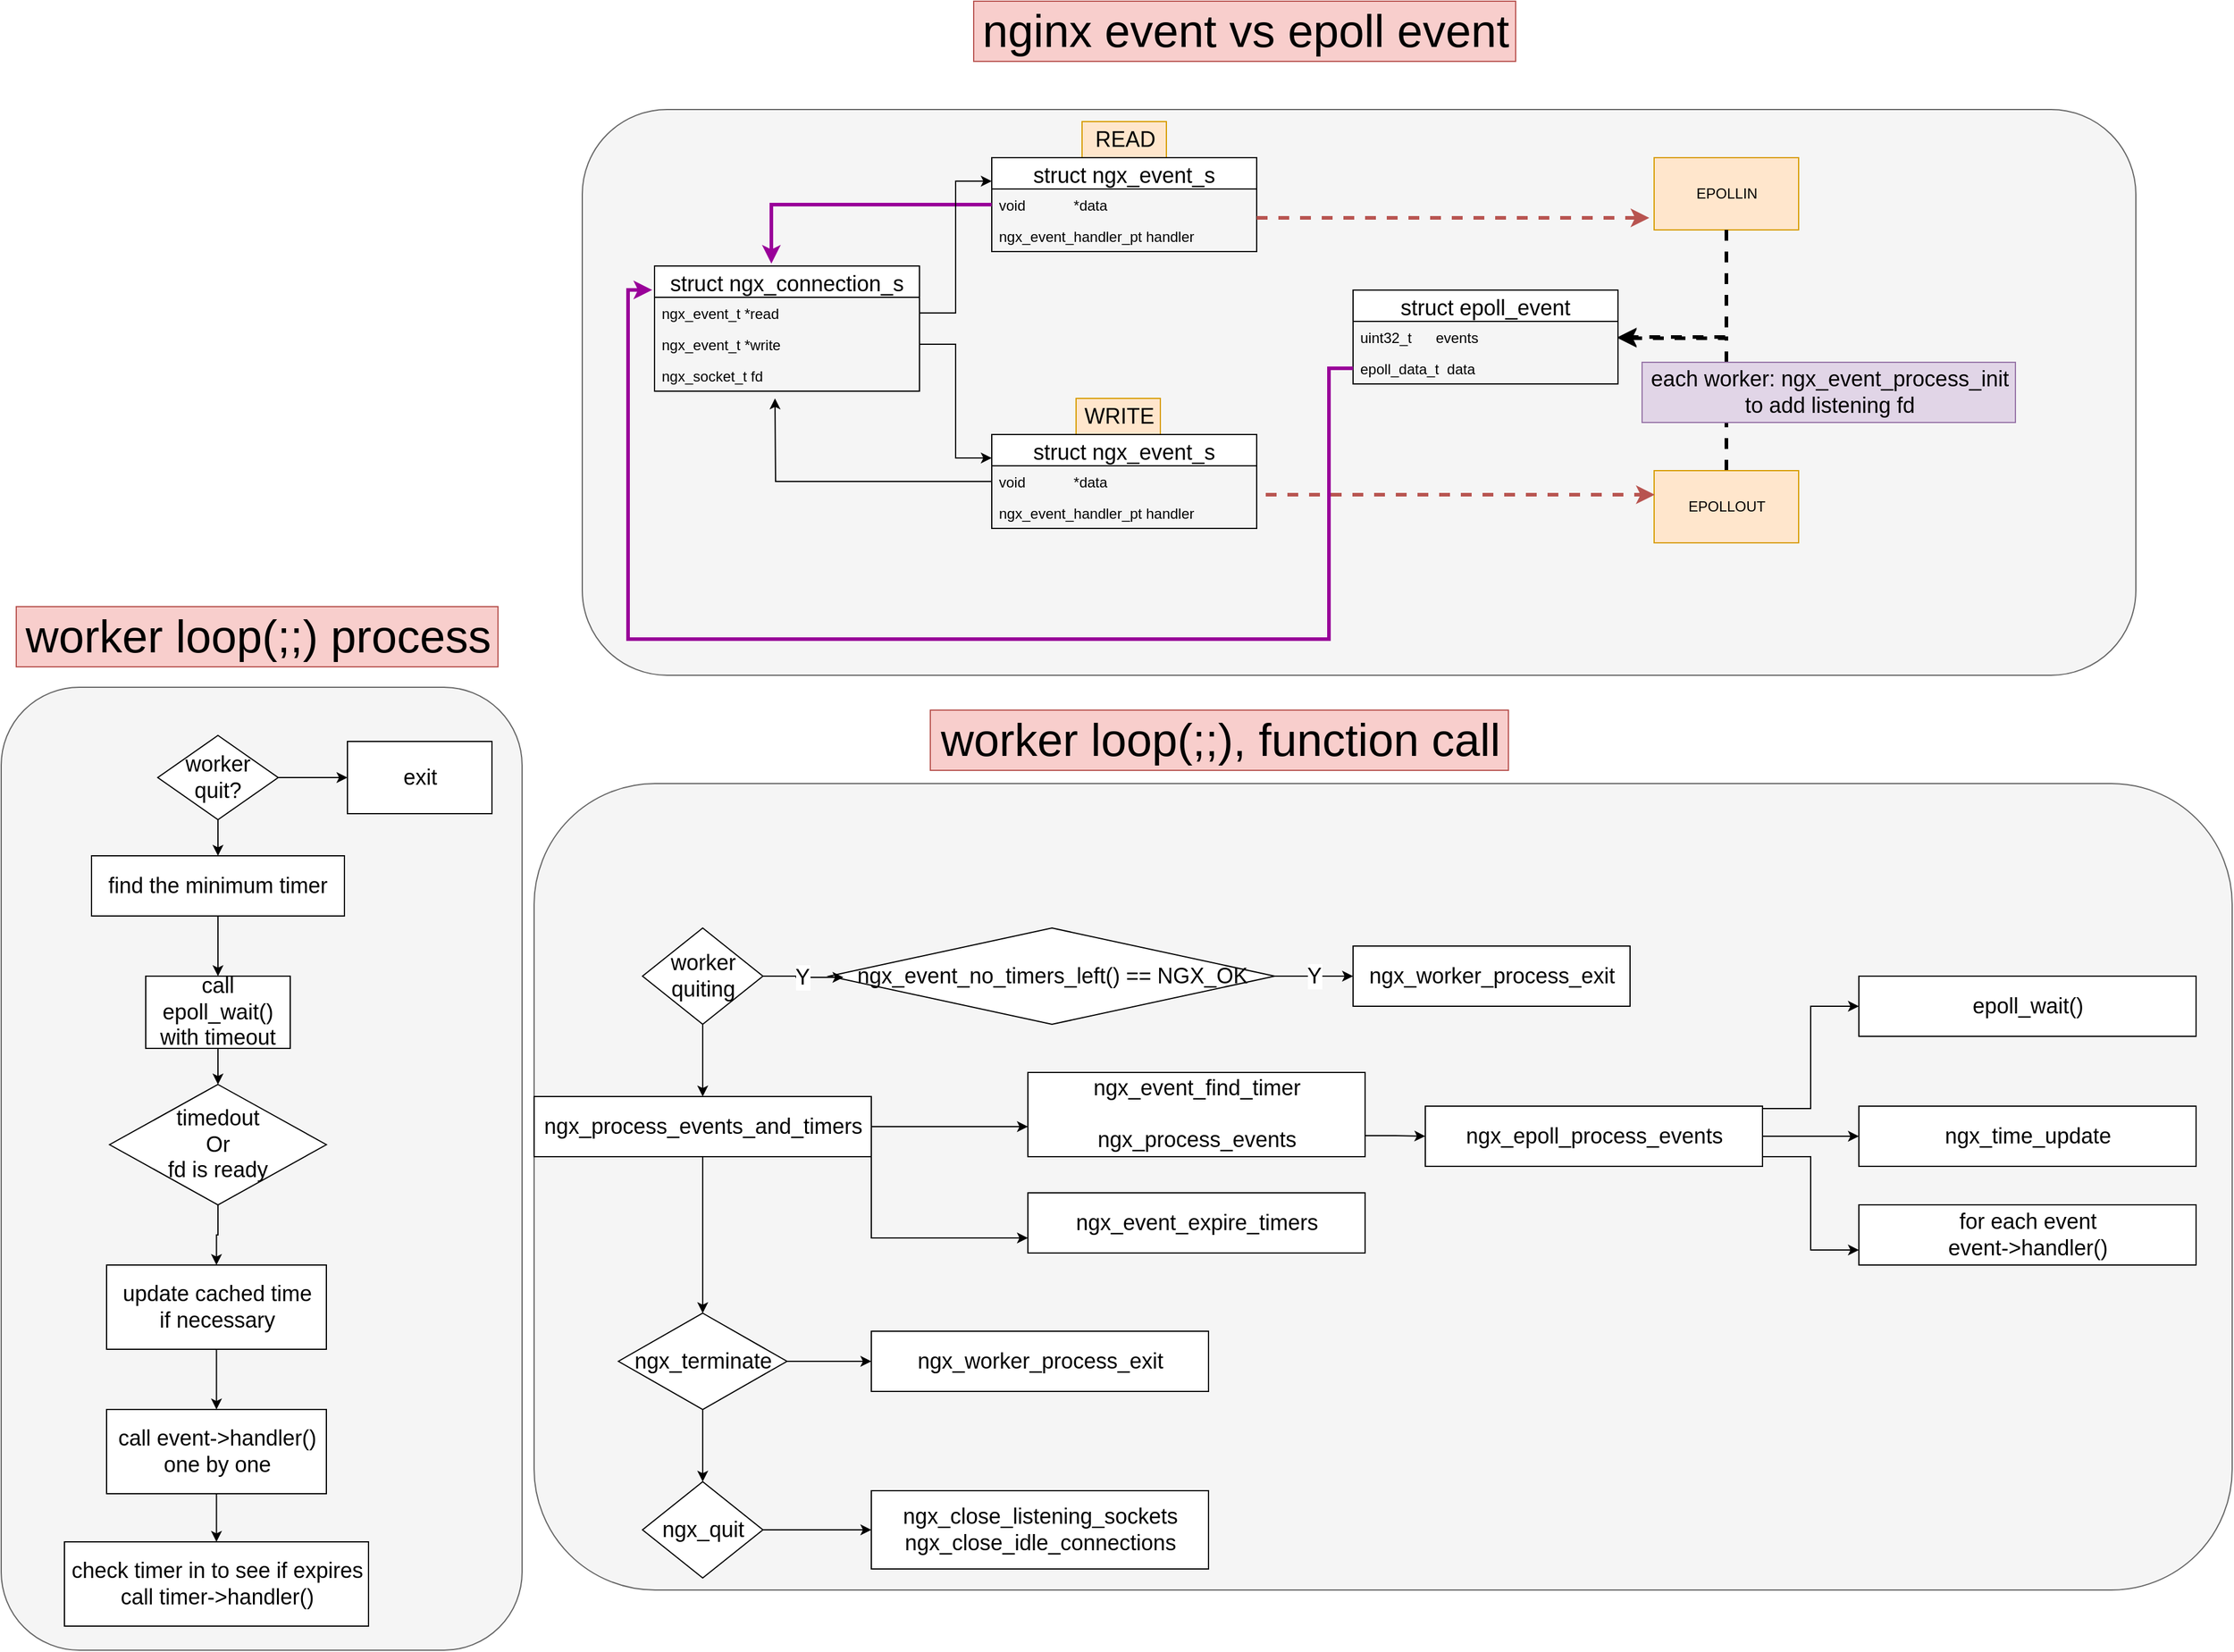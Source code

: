 <mxfile version="13.9.9" type="device"><diagram id="a4knXcsList41o2Caok0" name="Page-1"><mxGraphModel dx="1422" dy="1932" grid="1" gridSize="10" guides="1" tooltips="1" connect="1" arrows="1" fold="1" page="1" pageScale="1" pageWidth="850" pageHeight="1100" math="0" shadow="0"><root><mxCell id="0"/><mxCell id="1" parent="0"/><mxCell id="3kWUG4XFYyotYyXaf7OV-95" value="nginx event vs epoll event" style="text;html=1;align=center;verticalAlign=middle;resizable=0;points=[];autosize=1;fontSize=38;fillColor=#f8cecc;strokeColor=#b85450;" parent="1" vertex="1"><mxGeometry x="1187.5" y="-670" width="450" height="50" as="geometry"/></mxCell><mxCell id="3kWUG4XFYyotYyXaf7OV-97" value="" style="group" parent="1" vertex="1" connectable="0"><mxGeometry x="862.5" y="-580" width="1290" height="470" as="geometry"/></mxCell><mxCell id="3kWUG4XFYyotYyXaf7OV-96" value="" style="group" parent="3kWUG4XFYyotYyXaf7OV-97" vertex="1" connectable="0"><mxGeometry width="1290" height="470" as="geometry"/></mxCell><mxCell id="3kWUG4XFYyotYyXaf7OV-94" value="" style="rounded=1;whiteSpace=wrap;html=1;fontSize=38;fillColor=#f5f5f5;strokeColor=#666666;fontColor=#333333;" parent="3kWUG4XFYyotYyXaf7OV-96" vertex="1"><mxGeometry width="1290" height="470" as="geometry"/></mxCell><mxCell id="3kWUG4XFYyotYyXaf7OV-29" style="edgeStyle=orthogonalEdgeStyle;rounded=0;orthogonalLoop=1;jettySize=auto;html=1;exitX=0;exitY=0.5;exitDx=0;exitDy=0;" parent="3kWUG4XFYyotYyXaf7OV-96" source="3kWUG4XFYyotYyXaf7OV-25" edge="1"><mxGeometry relative="1" as="geometry"><mxPoint x="160" y="240" as="targetPoint"/></mxGeometry></mxCell><mxCell id="3kWUG4XFYyotYyXaf7OV-33" value="EPOLLIN" style="rounded=0;whiteSpace=wrap;html=1;fillColor=#ffe6cc;strokeColor=#d79b00;" parent="3kWUG4XFYyotYyXaf7OV-96" vertex="1"><mxGeometry x="890" y="40" width="120" height="60" as="geometry"/></mxCell><mxCell id="3kWUG4XFYyotYyXaf7OV-42" style="edgeStyle=orthogonalEdgeStyle;rounded=0;orthogonalLoop=1;jettySize=auto;html=1;exitX=0.5;exitY=0;exitDx=0;exitDy=0;dashed=1;strokeWidth=3;" parent="3kWUG4XFYyotYyXaf7OV-96" source="3kWUG4XFYyotYyXaf7OV-34" edge="1"><mxGeometry relative="1" as="geometry"><mxPoint x="860" y="190" as="targetPoint"/><Array as="points"><mxPoint x="950" y="190"/></Array></mxGeometry></mxCell><mxCell id="3kWUG4XFYyotYyXaf7OV-34" value="EPOLLOUT" style="rounded=0;whiteSpace=wrap;html=1;fillColor=#ffe6cc;strokeColor=#d79b00;" parent="3kWUG4XFYyotYyXaf7OV-96" vertex="1"><mxGeometry x="890" y="300" width="120" height="60" as="geometry"/></mxCell><mxCell id="3kWUG4XFYyotYyXaf7OV-37" style="edgeStyle=orthogonalEdgeStyle;rounded=0;orthogonalLoop=1;jettySize=auto;html=1;strokeWidth=3;dashed=1;fillColor=#f8cecc;strokeColor=#b85450;" parent="3kWUG4XFYyotYyXaf7OV-96" edge="1"><mxGeometry relative="1" as="geometry"><mxPoint x="890.5" y="320" as="targetPoint"/><mxPoint x="567.5" y="320" as="sourcePoint"/><Array as="points"><mxPoint x="890" y="320"/></Array></mxGeometry></mxCell><mxCell id="3kWUG4XFYyotYyXaf7OV-43" value="READ" style="text;html=1;align=center;verticalAlign=middle;resizable=0;points=[];autosize=1;fontSize=18;fillColor=#ffe6cc;strokeColor=#d79b00;" parent="3kWUG4XFYyotYyXaf7OV-96" vertex="1"><mxGeometry x="415" y="10" width="70" height="30" as="geometry"/></mxCell><mxCell id="3kWUG4XFYyotYyXaf7OV-44" value="WRITE" style="text;html=1;align=center;verticalAlign=middle;resizable=0;points=[];autosize=1;fontSize=18;fillColor=#ffe6cc;strokeColor=#d79b00;" parent="3kWUG4XFYyotYyXaf7OV-96" vertex="1"><mxGeometry x="410" y="240" width="70" height="30" as="geometry"/></mxCell><mxCell id="3kWUG4XFYyotYyXaf7OV-47" value="each worker: ngx_event_process_init&lt;br&gt;to add listening fd" style="text;html=1;align=center;verticalAlign=middle;resizable=0;points=[];autosize=1;fontSize=18;fillColor=#e1d5e7;strokeColor=#9673a6;" parent="3kWUG4XFYyotYyXaf7OV-96" vertex="1"><mxGeometry x="880" y="210" width="310" height="50" as="geometry"/></mxCell><mxCell id="3kWUG4XFYyotYyXaf7OV-13" value="struct ngx_connection_s" style="swimlane;fontStyle=0;childLayout=stackLayout;horizontal=1;startSize=26;horizontalStack=0;resizeParent=1;resizeParentMax=0;resizeLast=0;collapsible=1;marginBottom=0;align=center;fontSize=18;" parent="3kWUG4XFYyotYyXaf7OV-96" vertex="1"><mxGeometry x="60" y="130" width="220" height="104" as="geometry"/></mxCell><mxCell id="3kWUG4XFYyotYyXaf7OV-14" value="ngx_event_t        *read" style="text;strokeColor=none;fillColor=none;spacingLeft=4;spacingRight=4;overflow=hidden;rotatable=0;points=[[0,0.5],[1,0.5]];portConstraint=eastwest;fontSize=12;" parent="3kWUG4XFYyotYyXaf7OV-13" vertex="1"><mxGeometry y="26" width="220" height="26" as="geometry"/></mxCell><mxCell id="3kWUG4XFYyotYyXaf7OV-15" value="ngx_event_t        *write" style="text;strokeColor=none;fillColor=none;spacingLeft=4;spacingRight=4;overflow=hidden;rotatable=0;points=[[0,0.5],[1,0.5]];portConstraint=eastwest;fontSize=12;" parent="3kWUG4XFYyotYyXaf7OV-13" vertex="1"><mxGeometry y="52" width="220" height="26" as="geometry"/></mxCell><mxCell id="3kWUG4XFYyotYyXaf7OV-16" value="ngx_socket_t        fd" style="text;strokeColor=none;fillColor=none;spacingLeft=4;spacingRight=4;overflow=hidden;rotatable=0;points=[[0,0.5],[1,0.5]];portConstraint=eastwest;fontSize=12;" parent="3kWUG4XFYyotYyXaf7OV-13" vertex="1"><mxGeometry y="78" width="220" height="26" as="geometry"/></mxCell><mxCell id="3kWUG4XFYyotYyXaf7OV-21" value="struct epoll_event" style="swimlane;fontStyle=0;childLayout=stackLayout;horizontal=1;startSize=26;horizontalStack=0;resizeParent=1;resizeParentMax=0;resizeLast=0;collapsible=1;marginBottom=0;align=center;fontSize=18;" parent="3kWUG4XFYyotYyXaf7OV-96" vertex="1"><mxGeometry x="640" y="150" width="220" height="78" as="geometry"/></mxCell><mxCell id="3kWUG4XFYyotYyXaf7OV-22" value="uint32_t      events" style="text;strokeColor=none;fillColor=none;spacingLeft=4;spacingRight=4;overflow=hidden;rotatable=0;points=[[0,0.5],[1,0.5]];portConstraint=eastwest;fontSize=12;" parent="3kWUG4XFYyotYyXaf7OV-21" vertex="1"><mxGeometry y="26" width="220" height="26" as="geometry"/></mxCell><mxCell id="3kWUG4XFYyotYyXaf7OV-23" value="epoll_data_t  data" style="text;strokeColor=none;fillColor=none;spacingLeft=4;spacingRight=4;overflow=hidden;rotatable=0;points=[[0,0.5],[1,0.5]];portConstraint=eastwest;fontSize=12;" parent="3kWUG4XFYyotYyXaf7OV-21" vertex="1"><mxGeometry y="52" width="220" height="26" as="geometry"/></mxCell><mxCell id="3kWUG4XFYyotYyXaf7OV-41" style="edgeStyle=orthogonalEdgeStyle;rounded=0;orthogonalLoop=1;jettySize=auto;html=1;entryX=1;entryY=0.5;entryDx=0;entryDy=0;dashed=1;strokeWidth=3;" parent="3kWUG4XFYyotYyXaf7OV-96" source="3kWUG4XFYyotYyXaf7OV-33" target="3kWUG4XFYyotYyXaf7OV-22" edge="1"><mxGeometry relative="1" as="geometry"/></mxCell><mxCell id="3kWUG4XFYyotYyXaf7OV-31" style="edgeStyle=orthogonalEdgeStyle;rounded=0;orthogonalLoop=1;jettySize=auto;html=1;strokeWidth=3;fillColor=#f5f5f5;entryX=0.045;entryY=0.319;entryDx=0;entryDy=0;entryPerimeter=0;strokeColor=#990099;" parent="3kWUG4XFYyotYyXaf7OV-96" source="3kWUG4XFYyotYyXaf7OV-23" target="3kWUG4XFYyotYyXaf7OV-94" edge="1"><mxGeometry relative="1" as="geometry"><mxPoint x="650" y="221" as="sourcePoint"/><Array as="points"><mxPoint x="620" y="215"/><mxPoint x="620" y="440"/><mxPoint x="38" y="440"/><mxPoint x="38" y="150"/></Array></mxGeometry></mxCell><mxCell id="3kWUG4XFYyotYyXaf7OV-17" value="struct ngx_event_s" style="swimlane;fontStyle=0;childLayout=stackLayout;horizontal=1;startSize=26;horizontalStack=0;resizeParent=1;resizeParentMax=0;resizeLast=0;collapsible=1;marginBottom=0;align=center;fontSize=18;" parent="3kWUG4XFYyotYyXaf7OV-96" vertex="1"><mxGeometry x="340" y="40" width="220" height="78" as="geometry"/></mxCell><mxCell id="3kWUG4XFYyotYyXaf7OV-19" value="void            *data" style="text;strokeColor=none;fillColor=none;spacingLeft=4;spacingRight=4;overflow=hidden;rotatable=0;points=[[0,0.5],[1,0.5]];portConstraint=eastwest;fontSize=12;" parent="3kWUG4XFYyotYyXaf7OV-17" vertex="1"><mxGeometry y="26" width="220" height="26" as="geometry"/></mxCell><mxCell id="3kWUG4XFYyotYyXaf7OV-20" value="ngx_event_handler_pt  handler" style="text;strokeColor=none;fillColor=none;spacingLeft=4;spacingRight=4;overflow=hidden;rotatable=0;points=[[0,0.5],[1,0.5]];portConstraint=eastwest;fontSize=12;" parent="3kWUG4XFYyotYyXaf7OV-17" vertex="1"><mxGeometry y="52" width="220" height="26" as="geometry"/></mxCell><mxCell id="3kWUG4XFYyotYyXaf7OV-30" style="edgeStyle=orthogonalEdgeStyle;rounded=0;orthogonalLoop=1;jettySize=auto;html=1;exitX=0;exitY=0.5;exitDx=0;exitDy=0;entryX=0.441;entryY=-0.019;entryDx=0;entryDy=0;entryPerimeter=0;strokeColor=#990099;strokeWidth=3;" parent="3kWUG4XFYyotYyXaf7OV-96" source="3kWUG4XFYyotYyXaf7OV-19" target="3kWUG4XFYyotYyXaf7OV-13" edge="1"><mxGeometry relative="1" as="geometry"/></mxCell><mxCell id="3kWUG4XFYyotYyXaf7OV-36" style="edgeStyle=orthogonalEdgeStyle;rounded=0;orthogonalLoop=1;jettySize=auto;html=1;strokeWidth=3;dashed=1;fillColor=#f8cecc;strokeColor=#b85450;entryX=-0.033;entryY=0.833;entryDx=0;entryDy=0;entryPerimeter=0;" parent="3kWUG4XFYyotYyXaf7OV-96" source="3kWUG4XFYyotYyXaf7OV-17" target="3kWUG4XFYyotYyXaf7OV-33" edge="1"><mxGeometry relative="1" as="geometry"><mxPoint x="857.5" y="90" as="targetPoint"/><Array as="points"><mxPoint x="886" y="90"/></Array></mxGeometry></mxCell><mxCell id="3kWUG4XFYyotYyXaf7OV-27" style="edgeStyle=orthogonalEdgeStyle;rounded=0;orthogonalLoop=1;jettySize=auto;html=1;exitX=1;exitY=0.5;exitDx=0;exitDy=0;entryX=0;entryY=0.25;entryDx=0;entryDy=0;" parent="3kWUG4XFYyotYyXaf7OV-96" source="3kWUG4XFYyotYyXaf7OV-14" target="3kWUG4XFYyotYyXaf7OV-17" edge="1"><mxGeometry relative="1" as="geometry"/></mxCell><mxCell id="3kWUG4XFYyotYyXaf7OV-24" value="struct ngx_event_s" style="swimlane;fontStyle=0;childLayout=stackLayout;horizontal=1;startSize=26;horizontalStack=0;resizeParent=1;resizeParentMax=0;resizeLast=0;collapsible=1;marginBottom=0;align=center;fontSize=18;" parent="3kWUG4XFYyotYyXaf7OV-96" vertex="1"><mxGeometry x="340" y="270" width="220" height="78" as="geometry"/></mxCell><mxCell id="3kWUG4XFYyotYyXaf7OV-25" value="void            *data" style="text;strokeColor=none;fillColor=none;spacingLeft=4;spacingRight=4;overflow=hidden;rotatable=0;points=[[0,0.5],[1,0.5]];portConstraint=eastwest;fontSize=12;" parent="3kWUG4XFYyotYyXaf7OV-24" vertex="1"><mxGeometry y="26" width="220" height="26" as="geometry"/></mxCell><mxCell id="3kWUG4XFYyotYyXaf7OV-26" value="ngx_event_handler_pt  handler" style="text;strokeColor=none;fillColor=none;spacingLeft=4;spacingRight=4;overflow=hidden;rotatable=0;points=[[0,0.5],[1,0.5]];portConstraint=eastwest;fontSize=12;" parent="3kWUG4XFYyotYyXaf7OV-24" vertex="1"><mxGeometry y="52" width="220" height="26" as="geometry"/></mxCell><mxCell id="3kWUG4XFYyotYyXaf7OV-28" style="edgeStyle=orthogonalEdgeStyle;rounded=0;orthogonalLoop=1;jettySize=auto;html=1;exitX=1;exitY=0.5;exitDx=0;exitDy=0;entryX=0;entryY=0.25;entryDx=0;entryDy=0;" parent="3kWUG4XFYyotYyXaf7OV-96" source="3kWUG4XFYyotYyXaf7OV-15" target="3kWUG4XFYyotYyXaf7OV-24" edge="1"><mxGeometry relative="1" as="geometry"/></mxCell><mxCell id="3kWUG4XFYyotYyXaf7OV-98" value="" style="group" parent="1" vertex="1" connectable="0"><mxGeometry x="822.5" y="-81" width="1410" height="731" as="geometry"/></mxCell><mxCell id="3kWUG4XFYyotYyXaf7OV-92" value="" style="rounded=1;whiteSpace=wrap;html=1;fontSize=38;fillColor=#f5f5f5;strokeColor=#666666;fontColor=#333333;" parent="3kWUG4XFYyotYyXaf7OV-98" vertex="1"><mxGeometry y="61" width="1410" height="670" as="geometry"/></mxCell><mxCell id="3kWUG4XFYyotYyXaf7OV-56" value="worker&lt;br&gt;quiting" style="rhombus;whiteSpace=wrap;html=1;fontSize=18;" parent="3kWUG4XFYyotYyXaf7OV-98" vertex="1"><mxGeometry x="90" y="181" width="100" height="80" as="geometry"/></mxCell><mxCell id="3kWUG4XFYyotYyXaf7OV-57" value="ngx_event_no_timers_left() == NGX_OK" style="rhombus;whiteSpace=wrap;html=1;fontSize=18;" parent="3kWUG4XFYyotYyXaf7OV-98" vertex="1"><mxGeometry x="245" y="181" width="370" height="80" as="geometry"/></mxCell><mxCell id="3kWUG4XFYyotYyXaf7OV-77" value="Y" style="edgeStyle=orthogonalEdgeStyle;rounded=0;orthogonalLoop=1;jettySize=auto;html=1;exitX=1;exitY=0.5;exitDx=0;exitDy=0;entryX=0.032;entryY=0.513;entryDx=0;entryDy=0;entryPerimeter=0;strokeWidth=1;fontSize=18;" parent="3kWUG4XFYyotYyXaf7OV-98" source="3kWUG4XFYyotYyXaf7OV-56" target="3kWUG4XFYyotYyXaf7OV-57" edge="1"><mxGeometry relative="1" as="geometry"/></mxCell><mxCell id="3kWUG4XFYyotYyXaf7OV-58" value="ngx_worker_process_exit" style="rounded=0;whiteSpace=wrap;html=1;fontSize=18;" parent="3kWUG4XFYyotYyXaf7OV-98" vertex="1"><mxGeometry x="680" y="196" width="230" height="50" as="geometry"/></mxCell><mxCell id="3kWUG4XFYyotYyXaf7OV-78" value="Y" style="edgeStyle=orthogonalEdgeStyle;rounded=0;orthogonalLoop=1;jettySize=auto;html=1;exitX=1;exitY=0.5;exitDx=0;exitDy=0;entryX=0;entryY=0.5;entryDx=0;entryDy=0;strokeWidth=1;fontSize=18;" parent="3kWUG4XFYyotYyXaf7OV-98" source="3kWUG4XFYyotYyXaf7OV-57" target="3kWUG4XFYyotYyXaf7OV-58" edge="1"><mxGeometry relative="1" as="geometry"/></mxCell><mxCell id="3kWUG4XFYyotYyXaf7OV-59" value="ngx_process_events_and_timers" style="rounded=0;whiteSpace=wrap;html=1;fontSize=18;" parent="3kWUG4XFYyotYyXaf7OV-98" vertex="1"><mxGeometry y="321" width="280" height="50" as="geometry"/></mxCell><mxCell id="3kWUG4XFYyotYyXaf7OV-79" style="edgeStyle=orthogonalEdgeStyle;rounded=0;orthogonalLoop=1;jettySize=auto;html=1;exitX=0.5;exitY=1;exitDx=0;exitDy=0;strokeWidth=1;fontSize=18;" parent="3kWUG4XFYyotYyXaf7OV-98" source="3kWUG4XFYyotYyXaf7OV-56" target="3kWUG4XFYyotYyXaf7OV-59" edge="1"><mxGeometry relative="1" as="geometry"/></mxCell><mxCell id="3kWUG4XFYyotYyXaf7OV-60" value="ngx_terminate" style="rhombus;whiteSpace=wrap;html=1;fontSize=18;" parent="3kWUG4XFYyotYyXaf7OV-98" vertex="1"><mxGeometry x="70" y="501" width="140" height="80" as="geometry"/></mxCell><mxCell id="3kWUG4XFYyotYyXaf7OV-83" style="edgeStyle=orthogonalEdgeStyle;rounded=0;orthogonalLoop=1;jettySize=auto;html=1;entryX=0.5;entryY=0;entryDx=0;entryDy=0;strokeWidth=1;fontSize=18;" parent="3kWUG4XFYyotYyXaf7OV-98" source="3kWUG4XFYyotYyXaf7OV-59" target="3kWUG4XFYyotYyXaf7OV-60" edge="1"><mxGeometry relative="1" as="geometry"/></mxCell><mxCell id="3kWUG4XFYyotYyXaf7OV-61" value="ngx_quit" style="rhombus;whiteSpace=wrap;html=1;fontSize=18;" parent="3kWUG4XFYyotYyXaf7OV-98" vertex="1"><mxGeometry x="90" y="641" width="100" height="80" as="geometry"/></mxCell><mxCell id="3kWUG4XFYyotYyXaf7OV-85" style="edgeStyle=orthogonalEdgeStyle;rounded=0;orthogonalLoop=1;jettySize=auto;html=1;exitX=0.5;exitY=1;exitDx=0;exitDy=0;strokeWidth=1;fontSize=18;" parent="3kWUG4XFYyotYyXaf7OV-98" source="3kWUG4XFYyotYyXaf7OV-60" target="3kWUG4XFYyotYyXaf7OV-61" edge="1"><mxGeometry relative="1" as="geometry"/></mxCell><mxCell id="3kWUG4XFYyotYyXaf7OV-62" value="ngx_worker_process_exit" style="rounded=0;whiteSpace=wrap;html=1;fontSize=18;" parent="3kWUG4XFYyotYyXaf7OV-98" vertex="1"><mxGeometry x="280" y="516" width="280" height="50" as="geometry"/></mxCell><mxCell id="3kWUG4XFYyotYyXaf7OV-84" style="edgeStyle=orthogonalEdgeStyle;rounded=0;orthogonalLoop=1;jettySize=auto;html=1;entryX=0;entryY=0.5;entryDx=0;entryDy=0;strokeWidth=1;fontSize=18;" parent="3kWUG4XFYyotYyXaf7OV-98" source="3kWUG4XFYyotYyXaf7OV-60" target="3kWUG4XFYyotYyXaf7OV-62" edge="1"><mxGeometry relative="1" as="geometry"/></mxCell><mxCell id="3kWUG4XFYyotYyXaf7OV-63" value="&lt;div&gt;ngx_close_listening_sockets&lt;/div&gt;&lt;div&gt;ngx_close_idle_connections&lt;br&gt;&lt;/div&gt;" style="rounded=0;whiteSpace=wrap;html=1;fontSize=18;" parent="3kWUG4XFYyotYyXaf7OV-98" vertex="1"><mxGeometry x="280" y="648.5" width="280" height="65" as="geometry"/></mxCell><mxCell id="3kWUG4XFYyotYyXaf7OV-86" style="edgeStyle=orthogonalEdgeStyle;rounded=0;orthogonalLoop=1;jettySize=auto;html=1;exitX=1;exitY=0.5;exitDx=0;exitDy=0;entryX=0;entryY=0.5;entryDx=0;entryDy=0;strokeWidth=1;fontSize=18;" parent="3kWUG4XFYyotYyXaf7OV-98" source="3kWUG4XFYyotYyXaf7OV-61" target="3kWUG4XFYyotYyXaf7OV-63" edge="1"><mxGeometry relative="1" as="geometry"/></mxCell><mxCell id="3kWUG4XFYyotYyXaf7OV-64" value="ngx_event_find_timer&lt;br&gt;&lt;br&gt;ngx_process_events" style="rounded=0;whiteSpace=wrap;html=1;fontSize=18;" parent="3kWUG4XFYyotYyXaf7OV-98" vertex="1"><mxGeometry x="410" y="301" width="280" height="70" as="geometry"/></mxCell><mxCell id="3kWUG4XFYyotYyXaf7OV-80" style="edgeStyle=orthogonalEdgeStyle;rounded=0;orthogonalLoop=1;jettySize=auto;html=1;entryX=0;entryY=0.643;entryDx=0;entryDy=0;entryPerimeter=0;strokeWidth=1;fontSize=18;" parent="3kWUG4XFYyotYyXaf7OV-98" source="3kWUG4XFYyotYyXaf7OV-59" target="3kWUG4XFYyotYyXaf7OV-64" edge="1"><mxGeometry relative="1" as="geometry"/></mxCell><mxCell id="3kWUG4XFYyotYyXaf7OV-65" value="ngx_event_expire_timers" style="rounded=0;whiteSpace=wrap;html=1;fontSize=18;" parent="3kWUG4XFYyotYyXaf7OV-98" vertex="1"><mxGeometry x="410" y="401" width="280" height="50" as="geometry"/></mxCell><mxCell id="3kWUG4XFYyotYyXaf7OV-81" style="edgeStyle=orthogonalEdgeStyle;rounded=0;orthogonalLoop=1;jettySize=auto;html=1;exitX=1;exitY=1;exitDx=0;exitDy=0;entryX=0;entryY=0.75;entryDx=0;entryDy=0;strokeWidth=1;fontSize=18;" parent="3kWUG4XFYyotYyXaf7OV-98" source="3kWUG4XFYyotYyXaf7OV-59" target="3kWUG4XFYyotYyXaf7OV-65" edge="1"><mxGeometry relative="1" as="geometry"/></mxCell><mxCell id="3kWUG4XFYyotYyXaf7OV-66" value="ngx_epoll_process_events" style="rounded=0;whiteSpace=wrap;html=1;fontSize=18;" parent="3kWUG4XFYyotYyXaf7OV-98" vertex="1"><mxGeometry x="740" y="329" width="280" height="50" as="geometry"/></mxCell><mxCell id="3kWUG4XFYyotYyXaf7OV-82" style="edgeStyle=orthogonalEdgeStyle;rounded=0;orthogonalLoop=1;jettySize=auto;html=1;exitX=1;exitY=0.75;exitDx=0;exitDy=0;entryX=0;entryY=0.5;entryDx=0;entryDy=0;strokeWidth=1;fontSize=18;" parent="3kWUG4XFYyotYyXaf7OV-98" source="3kWUG4XFYyotYyXaf7OV-64" target="3kWUG4XFYyotYyXaf7OV-66" edge="1"><mxGeometry relative="1" as="geometry"/></mxCell><mxCell id="3kWUG4XFYyotYyXaf7OV-67" value="epoll_wait()" style="rounded=0;whiteSpace=wrap;html=1;fontSize=18;" parent="3kWUG4XFYyotYyXaf7OV-98" vertex="1"><mxGeometry x="1100" y="221" width="280" height="50" as="geometry"/></mxCell><mxCell id="3kWUG4XFYyotYyXaf7OV-87" style="edgeStyle=orthogonalEdgeStyle;rounded=0;orthogonalLoop=1;jettySize=auto;html=1;entryX=0;entryY=0.5;entryDx=0;entryDy=0;strokeWidth=1;fontSize=18;" parent="3kWUG4XFYyotYyXaf7OV-98" source="3kWUG4XFYyotYyXaf7OV-66" target="3kWUG4XFYyotYyXaf7OV-67" edge="1"><mxGeometry relative="1" as="geometry"><Array as="points"><mxPoint x="1060" y="331"/><mxPoint x="1060" y="246"/></Array></mxGeometry></mxCell><mxCell id="3kWUG4XFYyotYyXaf7OV-68" value="ngx_time_update" style="rounded=0;whiteSpace=wrap;html=1;fontSize=18;" parent="3kWUG4XFYyotYyXaf7OV-98" vertex="1"><mxGeometry x="1100" y="329" width="280" height="50" as="geometry"/></mxCell><mxCell id="3kWUG4XFYyotYyXaf7OV-88" style="edgeStyle=orthogonalEdgeStyle;rounded=0;orthogonalLoop=1;jettySize=auto;html=1;entryX=0;entryY=0.5;entryDx=0;entryDy=0;strokeWidth=1;fontSize=18;" parent="3kWUG4XFYyotYyXaf7OV-98" source="3kWUG4XFYyotYyXaf7OV-66" target="3kWUG4XFYyotYyXaf7OV-68" edge="1"><mxGeometry relative="1" as="geometry"/></mxCell><mxCell id="3kWUG4XFYyotYyXaf7OV-69" value="for each event&lt;br&gt;event-&amp;gt;handler()" style="rounded=0;whiteSpace=wrap;html=1;fontSize=18;" parent="3kWUG4XFYyotYyXaf7OV-98" vertex="1"><mxGeometry x="1100" y="411" width="280" height="50" as="geometry"/></mxCell><mxCell id="3kWUG4XFYyotYyXaf7OV-89" style="edgeStyle=orthogonalEdgeStyle;rounded=0;orthogonalLoop=1;jettySize=auto;html=1;exitX=1;exitY=1;exitDx=0;exitDy=0;entryX=0;entryY=0.75;entryDx=0;entryDy=0;strokeWidth=1;fontSize=18;" parent="3kWUG4XFYyotYyXaf7OV-98" source="3kWUG4XFYyotYyXaf7OV-66" target="3kWUG4XFYyotYyXaf7OV-69" edge="1"><mxGeometry relative="1" as="geometry"><Array as="points"><mxPoint x="1060" y="371"/><mxPoint x="1060" y="449"/></Array></mxGeometry></mxCell><mxCell id="3kWUG4XFYyotYyXaf7OV-93" value="worker loop(;;), function call" style="text;html=1;align=center;verticalAlign=middle;resizable=0;points=[];autosize=1;fontSize=38;fillColor=#f8cecc;strokeColor=#b85450;" parent="3kWUG4XFYyotYyXaf7OV-98" vertex="1"><mxGeometry x="329" width="480" height="50" as="geometry"/></mxCell><mxCell id="3kWUG4XFYyotYyXaf7OV-99" value="" style="group" parent="1" vertex="1" connectable="0"><mxGeometry x="380" y="-167" width="432.5" height="867" as="geometry"/></mxCell><mxCell id="3kWUG4XFYyotYyXaf7OV-90" value="" style="rounded=1;whiteSpace=wrap;html=1;fontSize=18;fillColor=#f5f5f5;strokeColor=#666666;fontColor=#333333;" parent="3kWUG4XFYyotYyXaf7OV-99" vertex="1"><mxGeometry y="67" width="432.5" height="800" as="geometry"/></mxCell><mxCell id="3kWUG4XFYyotYyXaf7OV-48" value="worker&lt;br&gt;quit?" style="rhombus;whiteSpace=wrap;html=1;fontSize=18;" parent="3kWUG4XFYyotYyXaf7OV-99" vertex="1"><mxGeometry x="130" y="107" width="100" height="70" as="geometry"/></mxCell><mxCell id="3kWUG4XFYyotYyXaf7OV-49" value="exit" style="rounded=0;whiteSpace=wrap;html=1;fontSize=18;" parent="3kWUG4XFYyotYyXaf7OV-99" vertex="1"><mxGeometry x="287.5" y="112" width="120" height="60" as="geometry"/></mxCell><mxCell id="3kWUG4XFYyotYyXaf7OV-70" style="edgeStyle=orthogonalEdgeStyle;rounded=0;orthogonalLoop=1;jettySize=auto;html=1;exitX=1;exitY=0.5;exitDx=0;exitDy=0;entryX=0;entryY=0.5;entryDx=0;entryDy=0;strokeWidth=1;fontSize=18;" parent="3kWUG4XFYyotYyXaf7OV-99" source="3kWUG4XFYyotYyXaf7OV-48" target="3kWUG4XFYyotYyXaf7OV-49" edge="1"><mxGeometry relative="1" as="geometry"/></mxCell><mxCell id="3kWUG4XFYyotYyXaf7OV-50" value="find the minimum timer" style="rounded=0;whiteSpace=wrap;html=1;fontSize=18;" parent="3kWUG4XFYyotYyXaf7OV-99" vertex="1"><mxGeometry x="75" y="207" width="210" height="50" as="geometry"/></mxCell><mxCell id="3kWUG4XFYyotYyXaf7OV-71" style="edgeStyle=orthogonalEdgeStyle;rounded=0;orthogonalLoop=1;jettySize=auto;html=1;strokeWidth=1;fontSize=18;" parent="3kWUG4XFYyotYyXaf7OV-99" source="3kWUG4XFYyotYyXaf7OV-48" target="3kWUG4XFYyotYyXaf7OV-50" edge="1"><mxGeometry relative="1" as="geometry"/></mxCell><mxCell id="3kWUG4XFYyotYyXaf7OV-51" value="call epoll_wait() with timeout" style="rounded=0;whiteSpace=wrap;html=1;fontSize=18;" parent="3kWUG4XFYyotYyXaf7OV-99" vertex="1"><mxGeometry x="120" y="307" width="120" height="60" as="geometry"/></mxCell><mxCell id="3kWUG4XFYyotYyXaf7OV-72" style="edgeStyle=orthogonalEdgeStyle;rounded=0;orthogonalLoop=1;jettySize=auto;html=1;exitX=0.5;exitY=1;exitDx=0;exitDy=0;entryX=0.5;entryY=0;entryDx=0;entryDy=0;strokeWidth=1;fontSize=18;" parent="3kWUG4XFYyotYyXaf7OV-99" source="3kWUG4XFYyotYyXaf7OV-50" target="3kWUG4XFYyotYyXaf7OV-51" edge="1"><mxGeometry relative="1" as="geometry"/></mxCell><mxCell id="3kWUG4XFYyotYyXaf7OV-52" value="timedout&lt;br&gt;Or&lt;br&gt;fd is ready" style="rhombus;whiteSpace=wrap;html=1;fontSize=18;" parent="3kWUG4XFYyotYyXaf7OV-99" vertex="1"><mxGeometry x="90" y="397" width="180" height="100" as="geometry"/></mxCell><mxCell id="3kWUG4XFYyotYyXaf7OV-73" style="edgeStyle=orthogonalEdgeStyle;rounded=0;orthogonalLoop=1;jettySize=auto;html=1;exitX=0.5;exitY=1;exitDx=0;exitDy=0;entryX=0.5;entryY=0;entryDx=0;entryDy=0;strokeWidth=1;fontSize=18;" parent="3kWUG4XFYyotYyXaf7OV-99" source="3kWUG4XFYyotYyXaf7OV-51" target="3kWUG4XFYyotYyXaf7OV-52" edge="1"><mxGeometry relative="1" as="geometry"/></mxCell><mxCell id="3kWUG4XFYyotYyXaf7OV-53" value="call event-&amp;gt;handler()&lt;br&gt;one by one" style="rounded=0;whiteSpace=wrap;html=1;fontSize=18;" parent="3kWUG4XFYyotYyXaf7OV-99" vertex="1"><mxGeometry x="87.5" y="667" width="182.5" height="70" as="geometry"/></mxCell><mxCell id="3kWUG4XFYyotYyXaf7OV-54" value="&lt;div&gt;check timer in to see if expires&lt;/div&gt;&lt;div&gt;call timer-&amp;gt;handler()&lt;br&gt;&lt;/div&gt;" style="rounded=0;whiteSpace=wrap;html=1;fontSize=18;" parent="3kWUG4XFYyotYyXaf7OV-99" vertex="1"><mxGeometry x="52.5" y="777" width="252.5" height="70" as="geometry"/></mxCell><mxCell id="3kWUG4XFYyotYyXaf7OV-76" style="edgeStyle=orthogonalEdgeStyle;rounded=0;orthogonalLoop=1;jettySize=auto;html=1;exitX=0.5;exitY=1;exitDx=0;exitDy=0;entryX=0.5;entryY=0;entryDx=0;entryDy=0;strokeWidth=1;fontSize=18;" parent="3kWUG4XFYyotYyXaf7OV-99" source="3kWUG4XFYyotYyXaf7OV-53" target="3kWUG4XFYyotYyXaf7OV-54" edge="1"><mxGeometry relative="1" as="geometry"/></mxCell><mxCell id="3kWUG4XFYyotYyXaf7OV-75" style="edgeStyle=orthogonalEdgeStyle;rounded=0;orthogonalLoop=1;jettySize=auto;html=1;entryX=0.5;entryY=0;entryDx=0;entryDy=0;strokeWidth=1;fontSize=18;" parent="3kWUG4XFYyotYyXaf7OV-99" source="3kWUG4XFYyotYyXaf7OV-55" target="3kWUG4XFYyotYyXaf7OV-53" edge="1"><mxGeometry relative="1" as="geometry"/></mxCell><mxCell id="3kWUG4XFYyotYyXaf7OV-55" value="&lt;div&gt;update cached time&lt;/div&gt;&lt;div&gt;if necessary&lt;br&gt;&lt;/div&gt;" style="rounded=0;whiteSpace=wrap;html=1;fontSize=18;" parent="3kWUG4XFYyotYyXaf7OV-99" vertex="1"><mxGeometry x="87.5" y="547" width="182.5" height="70" as="geometry"/></mxCell><mxCell id="3kWUG4XFYyotYyXaf7OV-74" style="edgeStyle=orthogonalEdgeStyle;rounded=0;orthogonalLoop=1;jettySize=auto;html=1;exitX=0.5;exitY=1;exitDx=0;exitDy=0;strokeWidth=1;fontSize=18;" parent="3kWUG4XFYyotYyXaf7OV-99" source="3kWUG4XFYyotYyXaf7OV-52" target="3kWUG4XFYyotYyXaf7OV-55" edge="1"><mxGeometry relative="1" as="geometry"/></mxCell><mxCell id="3kWUG4XFYyotYyXaf7OV-91" value="worker loop(;;) process" style="text;html=1;align=center;verticalAlign=middle;resizable=0;points=[];autosize=1;fontSize=38;fillColor=#f8cecc;strokeColor=#b85450;" parent="3kWUG4XFYyotYyXaf7OV-99" vertex="1"><mxGeometry x="12.5" width="400" height="50" as="geometry"/></mxCell></root></mxGraphModel></diagram></mxfile>